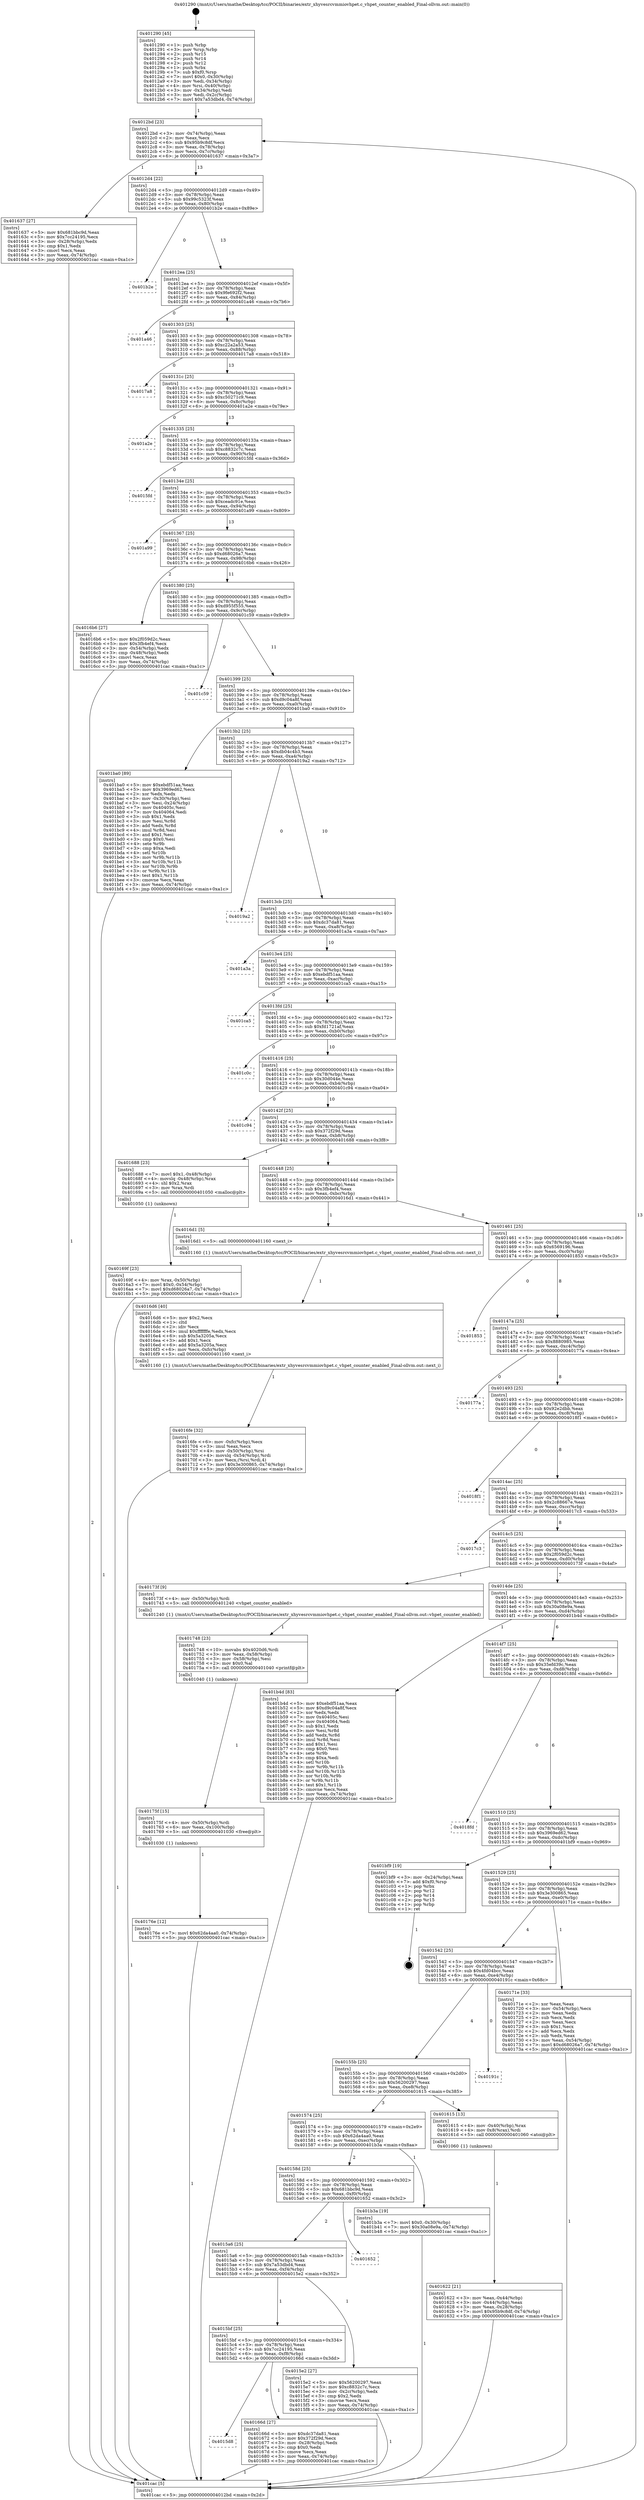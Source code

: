 digraph "0x401290" {
  label = "0x401290 (/mnt/c/Users/mathe/Desktop/tcc/POCII/binaries/extr_xhyvesrcvmmiovhpet.c_vhpet_counter_enabled_Final-ollvm.out::main(0))"
  labelloc = "t"
  node[shape=record]

  Entry [label="",width=0.3,height=0.3,shape=circle,fillcolor=black,style=filled]
  "0x4012bd" [label="{
     0x4012bd [23]\l
     | [instrs]\l
     &nbsp;&nbsp;0x4012bd \<+3\>: mov -0x74(%rbp),%eax\l
     &nbsp;&nbsp;0x4012c0 \<+2\>: mov %eax,%ecx\l
     &nbsp;&nbsp;0x4012c2 \<+6\>: sub $0x95b9c8df,%ecx\l
     &nbsp;&nbsp;0x4012c8 \<+3\>: mov %eax,-0x78(%rbp)\l
     &nbsp;&nbsp;0x4012cb \<+3\>: mov %ecx,-0x7c(%rbp)\l
     &nbsp;&nbsp;0x4012ce \<+6\>: je 0000000000401637 \<main+0x3a7\>\l
  }"]
  "0x401637" [label="{
     0x401637 [27]\l
     | [instrs]\l
     &nbsp;&nbsp;0x401637 \<+5\>: mov $0x681bbc9d,%eax\l
     &nbsp;&nbsp;0x40163c \<+5\>: mov $0x7cc24195,%ecx\l
     &nbsp;&nbsp;0x401641 \<+3\>: mov -0x28(%rbp),%edx\l
     &nbsp;&nbsp;0x401644 \<+3\>: cmp $0x1,%edx\l
     &nbsp;&nbsp;0x401647 \<+3\>: cmovl %ecx,%eax\l
     &nbsp;&nbsp;0x40164a \<+3\>: mov %eax,-0x74(%rbp)\l
     &nbsp;&nbsp;0x40164d \<+5\>: jmp 0000000000401cac \<main+0xa1c\>\l
  }"]
  "0x4012d4" [label="{
     0x4012d4 [22]\l
     | [instrs]\l
     &nbsp;&nbsp;0x4012d4 \<+5\>: jmp 00000000004012d9 \<main+0x49\>\l
     &nbsp;&nbsp;0x4012d9 \<+3\>: mov -0x78(%rbp),%eax\l
     &nbsp;&nbsp;0x4012dc \<+5\>: sub $0x99c5323f,%eax\l
     &nbsp;&nbsp;0x4012e1 \<+3\>: mov %eax,-0x80(%rbp)\l
     &nbsp;&nbsp;0x4012e4 \<+6\>: je 0000000000401b2e \<main+0x89e\>\l
  }"]
  Exit [label="",width=0.3,height=0.3,shape=circle,fillcolor=black,style=filled,peripheries=2]
  "0x401b2e" [label="{
     0x401b2e\l
  }", style=dashed]
  "0x4012ea" [label="{
     0x4012ea [25]\l
     | [instrs]\l
     &nbsp;&nbsp;0x4012ea \<+5\>: jmp 00000000004012ef \<main+0x5f\>\l
     &nbsp;&nbsp;0x4012ef \<+3\>: mov -0x78(%rbp),%eax\l
     &nbsp;&nbsp;0x4012f2 \<+5\>: sub $0x9fe692f2,%eax\l
     &nbsp;&nbsp;0x4012f7 \<+6\>: mov %eax,-0x84(%rbp)\l
     &nbsp;&nbsp;0x4012fd \<+6\>: je 0000000000401a46 \<main+0x7b6\>\l
  }"]
  "0x40176e" [label="{
     0x40176e [12]\l
     | [instrs]\l
     &nbsp;&nbsp;0x40176e \<+7\>: movl $0x62da4aa0,-0x74(%rbp)\l
     &nbsp;&nbsp;0x401775 \<+5\>: jmp 0000000000401cac \<main+0xa1c\>\l
  }"]
  "0x401a46" [label="{
     0x401a46\l
  }", style=dashed]
  "0x401303" [label="{
     0x401303 [25]\l
     | [instrs]\l
     &nbsp;&nbsp;0x401303 \<+5\>: jmp 0000000000401308 \<main+0x78\>\l
     &nbsp;&nbsp;0x401308 \<+3\>: mov -0x78(%rbp),%eax\l
     &nbsp;&nbsp;0x40130b \<+5\>: sub $0xc22a2a53,%eax\l
     &nbsp;&nbsp;0x401310 \<+6\>: mov %eax,-0x88(%rbp)\l
     &nbsp;&nbsp;0x401316 \<+6\>: je 00000000004017a8 \<main+0x518\>\l
  }"]
  "0x40175f" [label="{
     0x40175f [15]\l
     | [instrs]\l
     &nbsp;&nbsp;0x40175f \<+4\>: mov -0x50(%rbp),%rdi\l
     &nbsp;&nbsp;0x401763 \<+6\>: mov %eax,-0x100(%rbp)\l
     &nbsp;&nbsp;0x401769 \<+5\>: call 0000000000401030 \<free@plt\>\l
     | [calls]\l
     &nbsp;&nbsp;0x401030 \{1\} (unknown)\l
  }"]
  "0x4017a8" [label="{
     0x4017a8\l
  }", style=dashed]
  "0x40131c" [label="{
     0x40131c [25]\l
     | [instrs]\l
     &nbsp;&nbsp;0x40131c \<+5\>: jmp 0000000000401321 \<main+0x91\>\l
     &nbsp;&nbsp;0x401321 \<+3\>: mov -0x78(%rbp),%eax\l
     &nbsp;&nbsp;0x401324 \<+5\>: sub $0xc50271c9,%eax\l
     &nbsp;&nbsp;0x401329 \<+6\>: mov %eax,-0x8c(%rbp)\l
     &nbsp;&nbsp;0x40132f \<+6\>: je 0000000000401a2e \<main+0x79e\>\l
  }"]
  "0x401748" [label="{
     0x401748 [23]\l
     | [instrs]\l
     &nbsp;&nbsp;0x401748 \<+10\>: movabs $0x4020d6,%rdi\l
     &nbsp;&nbsp;0x401752 \<+3\>: mov %eax,-0x58(%rbp)\l
     &nbsp;&nbsp;0x401755 \<+3\>: mov -0x58(%rbp),%esi\l
     &nbsp;&nbsp;0x401758 \<+2\>: mov $0x0,%al\l
     &nbsp;&nbsp;0x40175a \<+5\>: call 0000000000401040 \<printf@plt\>\l
     | [calls]\l
     &nbsp;&nbsp;0x401040 \{1\} (unknown)\l
  }"]
  "0x401a2e" [label="{
     0x401a2e\l
  }", style=dashed]
  "0x401335" [label="{
     0x401335 [25]\l
     | [instrs]\l
     &nbsp;&nbsp;0x401335 \<+5\>: jmp 000000000040133a \<main+0xaa\>\l
     &nbsp;&nbsp;0x40133a \<+3\>: mov -0x78(%rbp),%eax\l
     &nbsp;&nbsp;0x40133d \<+5\>: sub $0xc8832c7c,%eax\l
     &nbsp;&nbsp;0x401342 \<+6\>: mov %eax,-0x90(%rbp)\l
     &nbsp;&nbsp;0x401348 \<+6\>: je 00000000004015fd \<main+0x36d\>\l
  }"]
  "0x4016fe" [label="{
     0x4016fe [32]\l
     | [instrs]\l
     &nbsp;&nbsp;0x4016fe \<+6\>: mov -0xfc(%rbp),%ecx\l
     &nbsp;&nbsp;0x401704 \<+3\>: imul %eax,%ecx\l
     &nbsp;&nbsp;0x401707 \<+4\>: mov -0x50(%rbp),%rsi\l
     &nbsp;&nbsp;0x40170b \<+4\>: movslq -0x54(%rbp),%rdi\l
     &nbsp;&nbsp;0x40170f \<+3\>: mov %ecx,(%rsi,%rdi,4)\l
     &nbsp;&nbsp;0x401712 \<+7\>: movl $0x3e300865,-0x74(%rbp)\l
     &nbsp;&nbsp;0x401719 \<+5\>: jmp 0000000000401cac \<main+0xa1c\>\l
  }"]
  "0x4015fd" [label="{
     0x4015fd\l
  }", style=dashed]
  "0x40134e" [label="{
     0x40134e [25]\l
     | [instrs]\l
     &nbsp;&nbsp;0x40134e \<+5\>: jmp 0000000000401353 \<main+0xc3\>\l
     &nbsp;&nbsp;0x401353 \<+3\>: mov -0x78(%rbp),%eax\l
     &nbsp;&nbsp;0x401356 \<+5\>: sub $0xceadc91e,%eax\l
     &nbsp;&nbsp;0x40135b \<+6\>: mov %eax,-0x94(%rbp)\l
     &nbsp;&nbsp;0x401361 \<+6\>: je 0000000000401a99 \<main+0x809\>\l
  }"]
  "0x4016d6" [label="{
     0x4016d6 [40]\l
     | [instrs]\l
     &nbsp;&nbsp;0x4016d6 \<+5\>: mov $0x2,%ecx\l
     &nbsp;&nbsp;0x4016db \<+1\>: cltd\l
     &nbsp;&nbsp;0x4016dc \<+2\>: idiv %ecx\l
     &nbsp;&nbsp;0x4016de \<+6\>: imul $0xfffffffe,%edx,%ecx\l
     &nbsp;&nbsp;0x4016e4 \<+6\>: sub $0x5a3205a,%ecx\l
     &nbsp;&nbsp;0x4016ea \<+3\>: add $0x1,%ecx\l
     &nbsp;&nbsp;0x4016ed \<+6\>: add $0x5a3205a,%ecx\l
     &nbsp;&nbsp;0x4016f3 \<+6\>: mov %ecx,-0xfc(%rbp)\l
     &nbsp;&nbsp;0x4016f9 \<+5\>: call 0000000000401160 \<next_i\>\l
     | [calls]\l
     &nbsp;&nbsp;0x401160 \{1\} (/mnt/c/Users/mathe/Desktop/tcc/POCII/binaries/extr_xhyvesrcvmmiovhpet.c_vhpet_counter_enabled_Final-ollvm.out::next_i)\l
  }"]
  "0x401a99" [label="{
     0x401a99\l
  }", style=dashed]
  "0x401367" [label="{
     0x401367 [25]\l
     | [instrs]\l
     &nbsp;&nbsp;0x401367 \<+5\>: jmp 000000000040136c \<main+0xdc\>\l
     &nbsp;&nbsp;0x40136c \<+3\>: mov -0x78(%rbp),%eax\l
     &nbsp;&nbsp;0x40136f \<+5\>: sub $0xd68026a7,%eax\l
     &nbsp;&nbsp;0x401374 \<+6\>: mov %eax,-0x98(%rbp)\l
     &nbsp;&nbsp;0x40137a \<+6\>: je 00000000004016b6 \<main+0x426\>\l
  }"]
  "0x40169f" [label="{
     0x40169f [23]\l
     | [instrs]\l
     &nbsp;&nbsp;0x40169f \<+4\>: mov %rax,-0x50(%rbp)\l
     &nbsp;&nbsp;0x4016a3 \<+7\>: movl $0x0,-0x54(%rbp)\l
     &nbsp;&nbsp;0x4016aa \<+7\>: movl $0xd68026a7,-0x74(%rbp)\l
     &nbsp;&nbsp;0x4016b1 \<+5\>: jmp 0000000000401cac \<main+0xa1c\>\l
  }"]
  "0x4016b6" [label="{
     0x4016b6 [27]\l
     | [instrs]\l
     &nbsp;&nbsp;0x4016b6 \<+5\>: mov $0x2f059d2c,%eax\l
     &nbsp;&nbsp;0x4016bb \<+5\>: mov $0x3fb4ef4,%ecx\l
     &nbsp;&nbsp;0x4016c0 \<+3\>: mov -0x54(%rbp),%edx\l
     &nbsp;&nbsp;0x4016c3 \<+3\>: cmp -0x48(%rbp),%edx\l
     &nbsp;&nbsp;0x4016c6 \<+3\>: cmovl %ecx,%eax\l
     &nbsp;&nbsp;0x4016c9 \<+3\>: mov %eax,-0x74(%rbp)\l
     &nbsp;&nbsp;0x4016cc \<+5\>: jmp 0000000000401cac \<main+0xa1c\>\l
  }"]
  "0x401380" [label="{
     0x401380 [25]\l
     | [instrs]\l
     &nbsp;&nbsp;0x401380 \<+5\>: jmp 0000000000401385 \<main+0xf5\>\l
     &nbsp;&nbsp;0x401385 \<+3\>: mov -0x78(%rbp),%eax\l
     &nbsp;&nbsp;0x401388 \<+5\>: sub $0xd955f555,%eax\l
     &nbsp;&nbsp;0x40138d \<+6\>: mov %eax,-0x9c(%rbp)\l
     &nbsp;&nbsp;0x401393 \<+6\>: je 0000000000401c59 \<main+0x9c9\>\l
  }"]
  "0x4015d8" [label="{
     0x4015d8\l
  }", style=dashed]
  "0x401c59" [label="{
     0x401c59\l
  }", style=dashed]
  "0x401399" [label="{
     0x401399 [25]\l
     | [instrs]\l
     &nbsp;&nbsp;0x401399 \<+5\>: jmp 000000000040139e \<main+0x10e\>\l
     &nbsp;&nbsp;0x40139e \<+3\>: mov -0x78(%rbp),%eax\l
     &nbsp;&nbsp;0x4013a1 \<+5\>: sub $0xd9c04a8f,%eax\l
     &nbsp;&nbsp;0x4013a6 \<+6\>: mov %eax,-0xa0(%rbp)\l
     &nbsp;&nbsp;0x4013ac \<+6\>: je 0000000000401ba0 \<main+0x910\>\l
  }"]
  "0x40166d" [label="{
     0x40166d [27]\l
     | [instrs]\l
     &nbsp;&nbsp;0x40166d \<+5\>: mov $0xdc37da81,%eax\l
     &nbsp;&nbsp;0x401672 \<+5\>: mov $0x372f29d,%ecx\l
     &nbsp;&nbsp;0x401677 \<+3\>: mov -0x28(%rbp),%edx\l
     &nbsp;&nbsp;0x40167a \<+3\>: cmp $0x0,%edx\l
     &nbsp;&nbsp;0x40167d \<+3\>: cmove %ecx,%eax\l
     &nbsp;&nbsp;0x401680 \<+3\>: mov %eax,-0x74(%rbp)\l
     &nbsp;&nbsp;0x401683 \<+5\>: jmp 0000000000401cac \<main+0xa1c\>\l
  }"]
  "0x401ba0" [label="{
     0x401ba0 [89]\l
     | [instrs]\l
     &nbsp;&nbsp;0x401ba0 \<+5\>: mov $0xebdf51aa,%eax\l
     &nbsp;&nbsp;0x401ba5 \<+5\>: mov $0x3969ed62,%ecx\l
     &nbsp;&nbsp;0x401baa \<+2\>: xor %edx,%edx\l
     &nbsp;&nbsp;0x401bac \<+3\>: mov -0x30(%rbp),%esi\l
     &nbsp;&nbsp;0x401baf \<+3\>: mov %esi,-0x24(%rbp)\l
     &nbsp;&nbsp;0x401bb2 \<+7\>: mov 0x40405c,%esi\l
     &nbsp;&nbsp;0x401bb9 \<+7\>: mov 0x404064,%edi\l
     &nbsp;&nbsp;0x401bc0 \<+3\>: sub $0x1,%edx\l
     &nbsp;&nbsp;0x401bc3 \<+3\>: mov %esi,%r8d\l
     &nbsp;&nbsp;0x401bc6 \<+3\>: add %edx,%r8d\l
     &nbsp;&nbsp;0x401bc9 \<+4\>: imul %r8d,%esi\l
     &nbsp;&nbsp;0x401bcd \<+3\>: and $0x1,%esi\l
     &nbsp;&nbsp;0x401bd0 \<+3\>: cmp $0x0,%esi\l
     &nbsp;&nbsp;0x401bd3 \<+4\>: sete %r9b\l
     &nbsp;&nbsp;0x401bd7 \<+3\>: cmp $0xa,%edi\l
     &nbsp;&nbsp;0x401bda \<+4\>: setl %r10b\l
     &nbsp;&nbsp;0x401bde \<+3\>: mov %r9b,%r11b\l
     &nbsp;&nbsp;0x401be1 \<+3\>: and %r10b,%r11b\l
     &nbsp;&nbsp;0x401be4 \<+3\>: xor %r10b,%r9b\l
     &nbsp;&nbsp;0x401be7 \<+3\>: or %r9b,%r11b\l
     &nbsp;&nbsp;0x401bea \<+4\>: test $0x1,%r11b\l
     &nbsp;&nbsp;0x401bee \<+3\>: cmovne %ecx,%eax\l
     &nbsp;&nbsp;0x401bf1 \<+3\>: mov %eax,-0x74(%rbp)\l
     &nbsp;&nbsp;0x401bf4 \<+5\>: jmp 0000000000401cac \<main+0xa1c\>\l
  }"]
  "0x4013b2" [label="{
     0x4013b2 [25]\l
     | [instrs]\l
     &nbsp;&nbsp;0x4013b2 \<+5\>: jmp 00000000004013b7 \<main+0x127\>\l
     &nbsp;&nbsp;0x4013b7 \<+3\>: mov -0x78(%rbp),%eax\l
     &nbsp;&nbsp;0x4013ba \<+5\>: sub $0xdb04c4b3,%eax\l
     &nbsp;&nbsp;0x4013bf \<+6\>: mov %eax,-0xa4(%rbp)\l
     &nbsp;&nbsp;0x4013c5 \<+6\>: je 00000000004019a2 \<main+0x712\>\l
  }"]
  "0x401622" [label="{
     0x401622 [21]\l
     | [instrs]\l
     &nbsp;&nbsp;0x401622 \<+3\>: mov %eax,-0x44(%rbp)\l
     &nbsp;&nbsp;0x401625 \<+3\>: mov -0x44(%rbp),%eax\l
     &nbsp;&nbsp;0x401628 \<+3\>: mov %eax,-0x28(%rbp)\l
     &nbsp;&nbsp;0x40162b \<+7\>: movl $0x95b9c8df,-0x74(%rbp)\l
     &nbsp;&nbsp;0x401632 \<+5\>: jmp 0000000000401cac \<main+0xa1c\>\l
  }"]
  "0x4019a2" [label="{
     0x4019a2\l
  }", style=dashed]
  "0x4013cb" [label="{
     0x4013cb [25]\l
     | [instrs]\l
     &nbsp;&nbsp;0x4013cb \<+5\>: jmp 00000000004013d0 \<main+0x140\>\l
     &nbsp;&nbsp;0x4013d0 \<+3\>: mov -0x78(%rbp),%eax\l
     &nbsp;&nbsp;0x4013d3 \<+5\>: sub $0xdc37da81,%eax\l
     &nbsp;&nbsp;0x4013d8 \<+6\>: mov %eax,-0xa8(%rbp)\l
     &nbsp;&nbsp;0x4013de \<+6\>: je 0000000000401a3a \<main+0x7aa\>\l
  }"]
  "0x401290" [label="{
     0x401290 [45]\l
     | [instrs]\l
     &nbsp;&nbsp;0x401290 \<+1\>: push %rbp\l
     &nbsp;&nbsp;0x401291 \<+3\>: mov %rsp,%rbp\l
     &nbsp;&nbsp;0x401294 \<+2\>: push %r15\l
     &nbsp;&nbsp;0x401296 \<+2\>: push %r14\l
     &nbsp;&nbsp;0x401298 \<+2\>: push %r12\l
     &nbsp;&nbsp;0x40129a \<+1\>: push %rbx\l
     &nbsp;&nbsp;0x40129b \<+7\>: sub $0xf0,%rsp\l
     &nbsp;&nbsp;0x4012a2 \<+7\>: movl $0x0,-0x30(%rbp)\l
     &nbsp;&nbsp;0x4012a9 \<+3\>: mov %edi,-0x34(%rbp)\l
     &nbsp;&nbsp;0x4012ac \<+4\>: mov %rsi,-0x40(%rbp)\l
     &nbsp;&nbsp;0x4012b0 \<+3\>: mov -0x34(%rbp),%edi\l
     &nbsp;&nbsp;0x4012b3 \<+3\>: mov %edi,-0x2c(%rbp)\l
     &nbsp;&nbsp;0x4012b6 \<+7\>: movl $0x7a53dbd4,-0x74(%rbp)\l
  }"]
  "0x401a3a" [label="{
     0x401a3a\l
  }", style=dashed]
  "0x4013e4" [label="{
     0x4013e4 [25]\l
     | [instrs]\l
     &nbsp;&nbsp;0x4013e4 \<+5\>: jmp 00000000004013e9 \<main+0x159\>\l
     &nbsp;&nbsp;0x4013e9 \<+3\>: mov -0x78(%rbp),%eax\l
     &nbsp;&nbsp;0x4013ec \<+5\>: sub $0xebdf51aa,%eax\l
     &nbsp;&nbsp;0x4013f1 \<+6\>: mov %eax,-0xac(%rbp)\l
     &nbsp;&nbsp;0x4013f7 \<+6\>: je 0000000000401ca5 \<main+0xa15\>\l
  }"]
  "0x401cac" [label="{
     0x401cac [5]\l
     | [instrs]\l
     &nbsp;&nbsp;0x401cac \<+5\>: jmp 00000000004012bd \<main+0x2d\>\l
  }"]
  "0x401ca5" [label="{
     0x401ca5\l
  }", style=dashed]
  "0x4013fd" [label="{
     0x4013fd [25]\l
     | [instrs]\l
     &nbsp;&nbsp;0x4013fd \<+5\>: jmp 0000000000401402 \<main+0x172\>\l
     &nbsp;&nbsp;0x401402 \<+3\>: mov -0x78(%rbp),%eax\l
     &nbsp;&nbsp;0x401405 \<+5\>: sub $0xfd1721af,%eax\l
     &nbsp;&nbsp;0x40140a \<+6\>: mov %eax,-0xb0(%rbp)\l
     &nbsp;&nbsp;0x401410 \<+6\>: je 0000000000401c0c \<main+0x97c\>\l
  }"]
  "0x4015bf" [label="{
     0x4015bf [25]\l
     | [instrs]\l
     &nbsp;&nbsp;0x4015bf \<+5\>: jmp 00000000004015c4 \<main+0x334\>\l
     &nbsp;&nbsp;0x4015c4 \<+3\>: mov -0x78(%rbp),%eax\l
     &nbsp;&nbsp;0x4015c7 \<+5\>: sub $0x7cc24195,%eax\l
     &nbsp;&nbsp;0x4015cc \<+6\>: mov %eax,-0xf8(%rbp)\l
     &nbsp;&nbsp;0x4015d2 \<+6\>: je 000000000040166d \<main+0x3dd\>\l
  }"]
  "0x401c0c" [label="{
     0x401c0c\l
  }", style=dashed]
  "0x401416" [label="{
     0x401416 [25]\l
     | [instrs]\l
     &nbsp;&nbsp;0x401416 \<+5\>: jmp 000000000040141b \<main+0x18b\>\l
     &nbsp;&nbsp;0x40141b \<+3\>: mov -0x78(%rbp),%eax\l
     &nbsp;&nbsp;0x40141e \<+5\>: sub $0x30d044e,%eax\l
     &nbsp;&nbsp;0x401423 \<+6\>: mov %eax,-0xb4(%rbp)\l
     &nbsp;&nbsp;0x401429 \<+6\>: je 0000000000401c94 \<main+0xa04\>\l
  }"]
  "0x4015e2" [label="{
     0x4015e2 [27]\l
     | [instrs]\l
     &nbsp;&nbsp;0x4015e2 \<+5\>: mov $0x56200297,%eax\l
     &nbsp;&nbsp;0x4015e7 \<+5\>: mov $0xc8832c7c,%ecx\l
     &nbsp;&nbsp;0x4015ec \<+3\>: mov -0x2c(%rbp),%edx\l
     &nbsp;&nbsp;0x4015ef \<+3\>: cmp $0x2,%edx\l
     &nbsp;&nbsp;0x4015f2 \<+3\>: cmovne %ecx,%eax\l
     &nbsp;&nbsp;0x4015f5 \<+3\>: mov %eax,-0x74(%rbp)\l
     &nbsp;&nbsp;0x4015f8 \<+5\>: jmp 0000000000401cac \<main+0xa1c\>\l
  }"]
  "0x401c94" [label="{
     0x401c94\l
  }", style=dashed]
  "0x40142f" [label="{
     0x40142f [25]\l
     | [instrs]\l
     &nbsp;&nbsp;0x40142f \<+5\>: jmp 0000000000401434 \<main+0x1a4\>\l
     &nbsp;&nbsp;0x401434 \<+3\>: mov -0x78(%rbp),%eax\l
     &nbsp;&nbsp;0x401437 \<+5\>: sub $0x372f29d,%eax\l
     &nbsp;&nbsp;0x40143c \<+6\>: mov %eax,-0xb8(%rbp)\l
     &nbsp;&nbsp;0x401442 \<+6\>: je 0000000000401688 \<main+0x3f8\>\l
  }"]
  "0x4015a6" [label="{
     0x4015a6 [25]\l
     | [instrs]\l
     &nbsp;&nbsp;0x4015a6 \<+5\>: jmp 00000000004015ab \<main+0x31b\>\l
     &nbsp;&nbsp;0x4015ab \<+3\>: mov -0x78(%rbp),%eax\l
     &nbsp;&nbsp;0x4015ae \<+5\>: sub $0x7a53dbd4,%eax\l
     &nbsp;&nbsp;0x4015b3 \<+6\>: mov %eax,-0xf4(%rbp)\l
     &nbsp;&nbsp;0x4015b9 \<+6\>: je 00000000004015e2 \<main+0x352\>\l
  }"]
  "0x401688" [label="{
     0x401688 [23]\l
     | [instrs]\l
     &nbsp;&nbsp;0x401688 \<+7\>: movl $0x1,-0x48(%rbp)\l
     &nbsp;&nbsp;0x40168f \<+4\>: movslq -0x48(%rbp),%rax\l
     &nbsp;&nbsp;0x401693 \<+4\>: shl $0x2,%rax\l
     &nbsp;&nbsp;0x401697 \<+3\>: mov %rax,%rdi\l
     &nbsp;&nbsp;0x40169a \<+5\>: call 0000000000401050 \<malloc@plt\>\l
     | [calls]\l
     &nbsp;&nbsp;0x401050 \{1\} (unknown)\l
  }"]
  "0x401448" [label="{
     0x401448 [25]\l
     | [instrs]\l
     &nbsp;&nbsp;0x401448 \<+5\>: jmp 000000000040144d \<main+0x1bd\>\l
     &nbsp;&nbsp;0x40144d \<+3\>: mov -0x78(%rbp),%eax\l
     &nbsp;&nbsp;0x401450 \<+5\>: sub $0x3fb4ef4,%eax\l
     &nbsp;&nbsp;0x401455 \<+6\>: mov %eax,-0xbc(%rbp)\l
     &nbsp;&nbsp;0x40145b \<+6\>: je 00000000004016d1 \<main+0x441\>\l
  }"]
  "0x401652" [label="{
     0x401652\l
  }", style=dashed]
  "0x4016d1" [label="{
     0x4016d1 [5]\l
     | [instrs]\l
     &nbsp;&nbsp;0x4016d1 \<+5\>: call 0000000000401160 \<next_i\>\l
     | [calls]\l
     &nbsp;&nbsp;0x401160 \{1\} (/mnt/c/Users/mathe/Desktop/tcc/POCII/binaries/extr_xhyvesrcvmmiovhpet.c_vhpet_counter_enabled_Final-ollvm.out::next_i)\l
  }"]
  "0x401461" [label="{
     0x401461 [25]\l
     | [instrs]\l
     &nbsp;&nbsp;0x401461 \<+5\>: jmp 0000000000401466 \<main+0x1d6\>\l
     &nbsp;&nbsp;0x401466 \<+3\>: mov -0x78(%rbp),%eax\l
     &nbsp;&nbsp;0x401469 \<+5\>: sub $0x6569196,%eax\l
     &nbsp;&nbsp;0x40146e \<+6\>: mov %eax,-0xc0(%rbp)\l
     &nbsp;&nbsp;0x401474 \<+6\>: je 0000000000401853 \<main+0x5c3\>\l
  }"]
  "0x40158d" [label="{
     0x40158d [25]\l
     | [instrs]\l
     &nbsp;&nbsp;0x40158d \<+5\>: jmp 0000000000401592 \<main+0x302\>\l
     &nbsp;&nbsp;0x401592 \<+3\>: mov -0x78(%rbp),%eax\l
     &nbsp;&nbsp;0x401595 \<+5\>: sub $0x681bbc9d,%eax\l
     &nbsp;&nbsp;0x40159a \<+6\>: mov %eax,-0xf0(%rbp)\l
     &nbsp;&nbsp;0x4015a0 \<+6\>: je 0000000000401652 \<main+0x3c2\>\l
  }"]
  "0x401853" [label="{
     0x401853\l
  }", style=dashed]
  "0x40147a" [label="{
     0x40147a [25]\l
     | [instrs]\l
     &nbsp;&nbsp;0x40147a \<+5\>: jmp 000000000040147f \<main+0x1ef\>\l
     &nbsp;&nbsp;0x40147f \<+3\>: mov -0x78(%rbp),%eax\l
     &nbsp;&nbsp;0x401482 \<+5\>: sub $0x8880985,%eax\l
     &nbsp;&nbsp;0x401487 \<+6\>: mov %eax,-0xc4(%rbp)\l
     &nbsp;&nbsp;0x40148d \<+6\>: je 000000000040177a \<main+0x4ea\>\l
  }"]
  "0x401b3a" [label="{
     0x401b3a [19]\l
     | [instrs]\l
     &nbsp;&nbsp;0x401b3a \<+7\>: movl $0x0,-0x30(%rbp)\l
     &nbsp;&nbsp;0x401b41 \<+7\>: movl $0x30a08e9a,-0x74(%rbp)\l
     &nbsp;&nbsp;0x401b48 \<+5\>: jmp 0000000000401cac \<main+0xa1c\>\l
  }"]
  "0x40177a" [label="{
     0x40177a\l
  }", style=dashed]
  "0x401493" [label="{
     0x401493 [25]\l
     | [instrs]\l
     &nbsp;&nbsp;0x401493 \<+5\>: jmp 0000000000401498 \<main+0x208\>\l
     &nbsp;&nbsp;0x401498 \<+3\>: mov -0x78(%rbp),%eax\l
     &nbsp;&nbsp;0x40149b \<+5\>: sub $0x92e2dbb,%eax\l
     &nbsp;&nbsp;0x4014a0 \<+6\>: mov %eax,-0xc8(%rbp)\l
     &nbsp;&nbsp;0x4014a6 \<+6\>: je 00000000004018f1 \<main+0x661\>\l
  }"]
  "0x401574" [label="{
     0x401574 [25]\l
     | [instrs]\l
     &nbsp;&nbsp;0x401574 \<+5\>: jmp 0000000000401579 \<main+0x2e9\>\l
     &nbsp;&nbsp;0x401579 \<+3\>: mov -0x78(%rbp),%eax\l
     &nbsp;&nbsp;0x40157c \<+5\>: sub $0x62da4aa0,%eax\l
     &nbsp;&nbsp;0x401581 \<+6\>: mov %eax,-0xec(%rbp)\l
     &nbsp;&nbsp;0x401587 \<+6\>: je 0000000000401b3a \<main+0x8aa\>\l
  }"]
  "0x4018f1" [label="{
     0x4018f1\l
  }", style=dashed]
  "0x4014ac" [label="{
     0x4014ac [25]\l
     | [instrs]\l
     &nbsp;&nbsp;0x4014ac \<+5\>: jmp 00000000004014b1 \<main+0x221\>\l
     &nbsp;&nbsp;0x4014b1 \<+3\>: mov -0x78(%rbp),%eax\l
     &nbsp;&nbsp;0x4014b4 \<+5\>: sub $0x2c88667e,%eax\l
     &nbsp;&nbsp;0x4014b9 \<+6\>: mov %eax,-0xcc(%rbp)\l
     &nbsp;&nbsp;0x4014bf \<+6\>: je 00000000004017c3 \<main+0x533\>\l
  }"]
  "0x401615" [label="{
     0x401615 [13]\l
     | [instrs]\l
     &nbsp;&nbsp;0x401615 \<+4\>: mov -0x40(%rbp),%rax\l
     &nbsp;&nbsp;0x401619 \<+4\>: mov 0x8(%rax),%rdi\l
     &nbsp;&nbsp;0x40161d \<+5\>: call 0000000000401060 \<atoi@plt\>\l
     | [calls]\l
     &nbsp;&nbsp;0x401060 \{1\} (unknown)\l
  }"]
  "0x4017c3" [label="{
     0x4017c3\l
  }", style=dashed]
  "0x4014c5" [label="{
     0x4014c5 [25]\l
     | [instrs]\l
     &nbsp;&nbsp;0x4014c5 \<+5\>: jmp 00000000004014ca \<main+0x23a\>\l
     &nbsp;&nbsp;0x4014ca \<+3\>: mov -0x78(%rbp),%eax\l
     &nbsp;&nbsp;0x4014cd \<+5\>: sub $0x2f059d2c,%eax\l
     &nbsp;&nbsp;0x4014d2 \<+6\>: mov %eax,-0xd0(%rbp)\l
     &nbsp;&nbsp;0x4014d8 \<+6\>: je 000000000040173f \<main+0x4af\>\l
  }"]
  "0x40155b" [label="{
     0x40155b [25]\l
     | [instrs]\l
     &nbsp;&nbsp;0x40155b \<+5\>: jmp 0000000000401560 \<main+0x2d0\>\l
     &nbsp;&nbsp;0x401560 \<+3\>: mov -0x78(%rbp),%eax\l
     &nbsp;&nbsp;0x401563 \<+5\>: sub $0x56200297,%eax\l
     &nbsp;&nbsp;0x401568 \<+6\>: mov %eax,-0xe8(%rbp)\l
     &nbsp;&nbsp;0x40156e \<+6\>: je 0000000000401615 \<main+0x385\>\l
  }"]
  "0x40173f" [label="{
     0x40173f [9]\l
     | [instrs]\l
     &nbsp;&nbsp;0x40173f \<+4\>: mov -0x50(%rbp),%rdi\l
     &nbsp;&nbsp;0x401743 \<+5\>: call 0000000000401240 \<vhpet_counter_enabled\>\l
     | [calls]\l
     &nbsp;&nbsp;0x401240 \{1\} (/mnt/c/Users/mathe/Desktop/tcc/POCII/binaries/extr_xhyvesrcvmmiovhpet.c_vhpet_counter_enabled_Final-ollvm.out::vhpet_counter_enabled)\l
  }"]
  "0x4014de" [label="{
     0x4014de [25]\l
     | [instrs]\l
     &nbsp;&nbsp;0x4014de \<+5\>: jmp 00000000004014e3 \<main+0x253\>\l
     &nbsp;&nbsp;0x4014e3 \<+3\>: mov -0x78(%rbp),%eax\l
     &nbsp;&nbsp;0x4014e6 \<+5\>: sub $0x30a08e9a,%eax\l
     &nbsp;&nbsp;0x4014eb \<+6\>: mov %eax,-0xd4(%rbp)\l
     &nbsp;&nbsp;0x4014f1 \<+6\>: je 0000000000401b4d \<main+0x8bd\>\l
  }"]
  "0x40191c" [label="{
     0x40191c\l
  }", style=dashed]
  "0x401b4d" [label="{
     0x401b4d [83]\l
     | [instrs]\l
     &nbsp;&nbsp;0x401b4d \<+5\>: mov $0xebdf51aa,%eax\l
     &nbsp;&nbsp;0x401b52 \<+5\>: mov $0xd9c04a8f,%ecx\l
     &nbsp;&nbsp;0x401b57 \<+2\>: xor %edx,%edx\l
     &nbsp;&nbsp;0x401b59 \<+7\>: mov 0x40405c,%esi\l
     &nbsp;&nbsp;0x401b60 \<+7\>: mov 0x404064,%edi\l
     &nbsp;&nbsp;0x401b67 \<+3\>: sub $0x1,%edx\l
     &nbsp;&nbsp;0x401b6a \<+3\>: mov %esi,%r8d\l
     &nbsp;&nbsp;0x401b6d \<+3\>: add %edx,%r8d\l
     &nbsp;&nbsp;0x401b70 \<+4\>: imul %r8d,%esi\l
     &nbsp;&nbsp;0x401b74 \<+3\>: and $0x1,%esi\l
     &nbsp;&nbsp;0x401b77 \<+3\>: cmp $0x0,%esi\l
     &nbsp;&nbsp;0x401b7a \<+4\>: sete %r9b\l
     &nbsp;&nbsp;0x401b7e \<+3\>: cmp $0xa,%edi\l
     &nbsp;&nbsp;0x401b81 \<+4\>: setl %r10b\l
     &nbsp;&nbsp;0x401b85 \<+3\>: mov %r9b,%r11b\l
     &nbsp;&nbsp;0x401b88 \<+3\>: and %r10b,%r11b\l
     &nbsp;&nbsp;0x401b8b \<+3\>: xor %r10b,%r9b\l
     &nbsp;&nbsp;0x401b8e \<+3\>: or %r9b,%r11b\l
     &nbsp;&nbsp;0x401b91 \<+4\>: test $0x1,%r11b\l
     &nbsp;&nbsp;0x401b95 \<+3\>: cmovne %ecx,%eax\l
     &nbsp;&nbsp;0x401b98 \<+3\>: mov %eax,-0x74(%rbp)\l
     &nbsp;&nbsp;0x401b9b \<+5\>: jmp 0000000000401cac \<main+0xa1c\>\l
  }"]
  "0x4014f7" [label="{
     0x4014f7 [25]\l
     | [instrs]\l
     &nbsp;&nbsp;0x4014f7 \<+5\>: jmp 00000000004014fc \<main+0x26c\>\l
     &nbsp;&nbsp;0x4014fc \<+3\>: mov -0x78(%rbp),%eax\l
     &nbsp;&nbsp;0x4014ff \<+5\>: sub $0x35efd39c,%eax\l
     &nbsp;&nbsp;0x401504 \<+6\>: mov %eax,-0xd8(%rbp)\l
     &nbsp;&nbsp;0x40150a \<+6\>: je 00000000004018fd \<main+0x66d\>\l
  }"]
  "0x401542" [label="{
     0x401542 [25]\l
     | [instrs]\l
     &nbsp;&nbsp;0x401542 \<+5\>: jmp 0000000000401547 \<main+0x2b7\>\l
     &nbsp;&nbsp;0x401547 \<+3\>: mov -0x78(%rbp),%eax\l
     &nbsp;&nbsp;0x40154a \<+5\>: sub $0x4fd04bcc,%eax\l
     &nbsp;&nbsp;0x40154f \<+6\>: mov %eax,-0xe4(%rbp)\l
     &nbsp;&nbsp;0x401555 \<+6\>: je 000000000040191c \<main+0x68c\>\l
  }"]
  "0x4018fd" [label="{
     0x4018fd\l
  }", style=dashed]
  "0x401510" [label="{
     0x401510 [25]\l
     | [instrs]\l
     &nbsp;&nbsp;0x401510 \<+5\>: jmp 0000000000401515 \<main+0x285\>\l
     &nbsp;&nbsp;0x401515 \<+3\>: mov -0x78(%rbp),%eax\l
     &nbsp;&nbsp;0x401518 \<+5\>: sub $0x3969ed62,%eax\l
     &nbsp;&nbsp;0x40151d \<+6\>: mov %eax,-0xdc(%rbp)\l
     &nbsp;&nbsp;0x401523 \<+6\>: je 0000000000401bf9 \<main+0x969\>\l
  }"]
  "0x40171e" [label="{
     0x40171e [33]\l
     | [instrs]\l
     &nbsp;&nbsp;0x40171e \<+2\>: xor %eax,%eax\l
     &nbsp;&nbsp;0x401720 \<+3\>: mov -0x54(%rbp),%ecx\l
     &nbsp;&nbsp;0x401723 \<+2\>: mov %eax,%edx\l
     &nbsp;&nbsp;0x401725 \<+2\>: sub %ecx,%edx\l
     &nbsp;&nbsp;0x401727 \<+2\>: mov %eax,%ecx\l
     &nbsp;&nbsp;0x401729 \<+3\>: sub $0x1,%ecx\l
     &nbsp;&nbsp;0x40172c \<+2\>: add %ecx,%edx\l
     &nbsp;&nbsp;0x40172e \<+2\>: sub %edx,%eax\l
     &nbsp;&nbsp;0x401730 \<+3\>: mov %eax,-0x54(%rbp)\l
     &nbsp;&nbsp;0x401733 \<+7\>: movl $0xd68026a7,-0x74(%rbp)\l
     &nbsp;&nbsp;0x40173a \<+5\>: jmp 0000000000401cac \<main+0xa1c\>\l
  }"]
  "0x401bf9" [label="{
     0x401bf9 [19]\l
     | [instrs]\l
     &nbsp;&nbsp;0x401bf9 \<+3\>: mov -0x24(%rbp),%eax\l
     &nbsp;&nbsp;0x401bfc \<+7\>: add $0xf0,%rsp\l
     &nbsp;&nbsp;0x401c03 \<+1\>: pop %rbx\l
     &nbsp;&nbsp;0x401c04 \<+2\>: pop %r12\l
     &nbsp;&nbsp;0x401c06 \<+2\>: pop %r14\l
     &nbsp;&nbsp;0x401c08 \<+2\>: pop %r15\l
     &nbsp;&nbsp;0x401c0a \<+1\>: pop %rbp\l
     &nbsp;&nbsp;0x401c0b \<+1\>: ret\l
  }"]
  "0x401529" [label="{
     0x401529 [25]\l
     | [instrs]\l
     &nbsp;&nbsp;0x401529 \<+5\>: jmp 000000000040152e \<main+0x29e\>\l
     &nbsp;&nbsp;0x40152e \<+3\>: mov -0x78(%rbp),%eax\l
     &nbsp;&nbsp;0x401531 \<+5\>: sub $0x3e300865,%eax\l
     &nbsp;&nbsp;0x401536 \<+6\>: mov %eax,-0xe0(%rbp)\l
     &nbsp;&nbsp;0x40153c \<+6\>: je 000000000040171e \<main+0x48e\>\l
  }"]
  Entry -> "0x401290" [label=" 1"]
  "0x4012bd" -> "0x401637" [label=" 1"]
  "0x4012bd" -> "0x4012d4" [label=" 13"]
  "0x401bf9" -> Exit [label=" 1"]
  "0x4012d4" -> "0x401b2e" [label=" 0"]
  "0x4012d4" -> "0x4012ea" [label=" 13"]
  "0x401ba0" -> "0x401cac" [label=" 1"]
  "0x4012ea" -> "0x401a46" [label=" 0"]
  "0x4012ea" -> "0x401303" [label=" 13"]
  "0x401b4d" -> "0x401cac" [label=" 1"]
  "0x401303" -> "0x4017a8" [label=" 0"]
  "0x401303" -> "0x40131c" [label=" 13"]
  "0x401b3a" -> "0x401cac" [label=" 1"]
  "0x40131c" -> "0x401a2e" [label=" 0"]
  "0x40131c" -> "0x401335" [label=" 13"]
  "0x40176e" -> "0x401cac" [label=" 1"]
  "0x401335" -> "0x4015fd" [label=" 0"]
  "0x401335" -> "0x40134e" [label=" 13"]
  "0x40175f" -> "0x40176e" [label=" 1"]
  "0x40134e" -> "0x401a99" [label=" 0"]
  "0x40134e" -> "0x401367" [label=" 13"]
  "0x401748" -> "0x40175f" [label=" 1"]
  "0x401367" -> "0x4016b6" [label=" 2"]
  "0x401367" -> "0x401380" [label=" 11"]
  "0x40173f" -> "0x401748" [label=" 1"]
  "0x401380" -> "0x401c59" [label=" 0"]
  "0x401380" -> "0x401399" [label=" 11"]
  "0x40171e" -> "0x401cac" [label=" 1"]
  "0x401399" -> "0x401ba0" [label=" 1"]
  "0x401399" -> "0x4013b2" [label=" 10"]
  "0x4016fe" -> "0x401cac" [label=" 1"]
  "0x4013b2" -> "0x4019a2" [label=" 0"]
  "0x4013b2" -> "0x4013cb" [label=" 10"]
  "0x4016d1" -> "0x4016d6" [label=" 1"]
  "0x4013cb" -> "0x401a3a" [label=" 0"]
  "0x4013cb" -> "0x4013e4" [label=" 10"]
  "0x4016b6" -> "0x401cac" [label=" 2"]
  "0x4013e4" -> "0x401ca5" [label=" 0"]
  "0x4013e4" -> "0x4013fd" [label=" 10"]
  "0x40169f" -> "0x401cac" [label=" 1"]
  "0x4013fd" -> "0x401c0c" [label=" 0"]
  "0x4013fd" -> "0x401416" [label=" 10"]
  "0x401688" -> "0x40169f" [label=" 1"]
  "0x401416" -> "0x401c94" [label=" 0"]
  "0x401416" -> "0x40142f" [label=" 10"]
  "0x40166d" -> "0x401cac" [label=" 1"]
  "0x40142f" -> "0x401688" [label=" 1"]
  "0x40142f" -> "0x401448" [label=" 9"]
  "0x4015bf" -> "0x40166d" [label=" 1"]
  "0x401448" -> "0x4016d1" [label=" 1"]
  "0x401448" -> "0x401461" [label=" 8"]
  "0x4016d6" -> "0x4016fe" [label=" 1"]
  "0x401461" -> "0x401853" [label=" 0"]
  "0x401461" -> "0x40147a" [label=" 8"]
  "0x401622" -> "0x401cac" [label=" 1"]
  "0x40147a" -> "0x40177a" [label=" 0"]
  "0x40147a" -> "0x401493" [label=" 8"]
  "0x401615" -> "0x401622" [label=" 1"]
  "0x401493" -> "0x4018f1" [label=" 0"]
  "0x401493" -> "0x4014ac" [label=" 8"]
  "0x401290" -> "0x4012bd" [label=" 1"]
  "0x4014ac" -> "0x4017c3" [label=" 0"]
  "0x4014ac" -> "0x4014c5" [label=" 8"]
  "0x4015e2" -> "0x401cac" [label=" 1"]
  "0x4014c5" -> "0x40173f" [label=" 1"]
  "0x4014c5" -> "0x4014de" [label=" 7"]
  "0x4015a6" -> "0x4015e2" [label=" 1"]
  "0x4014de" -> "0x401b4d" [label=" 1"]
  "0x4014de" -> "0x4014f7" [label=" 6"]
  "0x4015bf" -> "0x4015d8" [label=" 0"]
  "0x4014f7" -> "0x4018fd" [label=" 0"]
  "0x4014f7" -> "0x401510" [label=" 6"]
  "0x40158d" -> "0x401652" [label=" 0"]
  "0x401510" -> "0x401bf9" [label=" 1"]
  "0x401510" -> "0x401529" [label=" 5"]
  "0x401637" -> "0x401cac" [label=" 1"]
  "0x401529" -> "0x40171e" [label=" 1"]
  "0x401529" -> "0x401542" [label=" 4"]
  "0x40158d" -> "0x4015a6" [label=" 2"]
  "0x401542" -> "0x40191c" [label=" 0"]
  "0x401542" -> "0x40155b" [label=" 4"]
  "0x4015a6" -> "0x4015bf" [label=" 1"]
  "0x40155b" -> "0x401615" [label=" 1"]
  "0x40155b" -> "0x401574" [label=" 3"]
  "0x401cac" -> "0x4012bd" [label=" 13"]
  "0x401574" -> "0x401b3a" [label=" 1"]
  "0x401574" -> "0x40158d" [label=" 2"]
}

